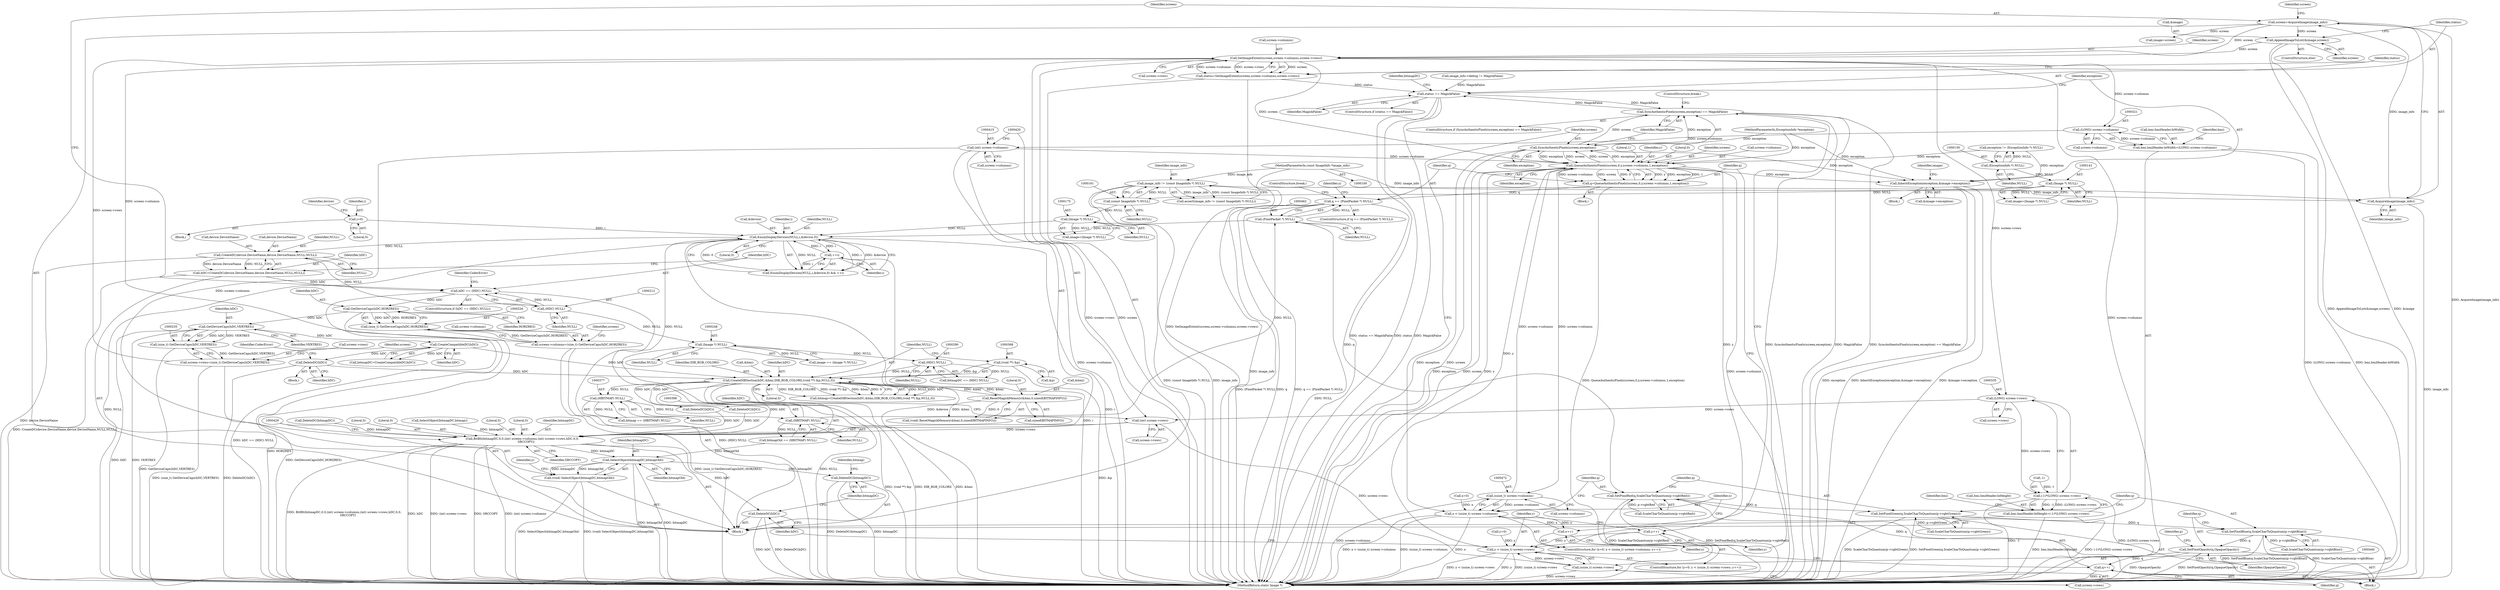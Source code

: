 digraph "0_ImageMagick_8c10b9247509c0484b55330458846115131ec2ae@pointer" {
"1000260" [label="(Call,SetImageExtent(screen,screen->columns,screen->rows))"];
"1000254" [label="(Call,AppendImageToList(&image,screen))"];
"1000217" [label="(Call,screen=AcquireImage(image_info))"];
"1000219" [label="(Call,AcquireImage(image_info))"];
"1000158" [label="(Call,image_info != (const ImageInfo *) NULL)"];
"1000101" [label="(MethodParameterIn,const ImageInfo *image_info)"];
"1000160" [label="(Call,(const ImageInfo *) NULL)"];
"1000140" [label="(Call,(Image *) NULL)"];
"1000129" [label="(Call,(ExceptionInfo *) NULL)"];
"1000221" [label="(Call,screen->columns=(size_t) GetDeviceCaps(hDC,HORZRES))"];
"1000225" [label="(Call,(size_t) GetDeviceCaps(hDC,HORZRES))"];
"1000227" [label="(Call,GetDeviceCaps(hDC,HORZRES))"];
"1000209" [label="(Call,hDC == (HDC) NULL)"];
"1000197" [label="(Call,hDC=CreateDC(device.DeviceName,device.DeviceName,NULL,NULL))"];
"1000199" [label="(Call,CreateDC(device.DeviceName,device.DeviceName,NULL,NULL))"];
"1000179" [label="(Call,EnumDisplayDevices(NULL,i,&device,0))"];
"1000461" [label="(Call,(PixelPacket *) NULL)"];
"1000397" [label="(Call,(HBITMAP) NULL)"];
"1000376" [label="(Call,(HBITMAP) NULL)"];
"1000362" [label="(Call,CreateDIBSection(hDC,&bmi,DIB_RGB_COLORS,(void **) &p,NULL,0))"];
"1000284" [label="(Call,CreateCompatibleDC(hDC))"];
"1000236" [label="(Call,GetDeviceCaps(hDC,VERTRES))"];
"1000293" [label="(Call,DeleteDC(hDC))"];
"1000300" [label="(Call,ResetMagickMemory(&bmi,0,sizeof(BITMAPINFO)))"];
"1000367" [label="(Call,(void **) &p)"];
"1000289" [label="(Call,(HDC) NULL)"];
"1000247" [label="(Call,(Image *) NULL)"];
"1000211" [label="(Call,(HDC) NULL)"];
"1000174" [label="(Call,(Image *) NULL)"];
"1000163" [label="(Call,i=0)"];
"1000185" [label="(Call,++i)"];
"1000230" [label="(Call,screen->rows=(size_t) GetDeviceCaps(hDC,VERTRES))"];
"1000234" [label="(Call,(size_t) GetDeviceCaps(hDC,VERTRES))"];
"1000258" [label="(Call,status=SetImageExtent(screen,screen->columns,screen->rows))"];
"1000269" [label="(Call,status == MagickFalse)"];
"1000505" [label="(Call,SyncAuthenticPixels(screen,exception) == MagickFalse)"];
"1000320" [label="(Call,(LONG) screen->columns)"];
"1000314" [label="(Call,bmi.bmiHeader.biWidth=(LONG) screen->columns)"];
"1000414" [label="(Call,(int) screen->columns)"];
"1000410" [label="(Call,BitBlt(bitmapDC,0,0,(int) screen->columns,(int) screen->rows,hDC,0,0,\n        SRCCOPY))"];
"1000430" [label="(Call,SelectObject(bitmapDC,bitmapOld))"];
"1000428" [label="(Call,(void) SelectObject(bitmapDC,bitmapOld))"];
"1000513" [label="(Call,DeleteDC(bitmapDC))"];
"1000511" [label="(Call,DeleteDC(hDC))"];
"1000449" [label="(Call,QueueAuthenticPixels(screen,0,y,screen->columns,1,exception))"];
"1000273" [label="(Call,InheritException(exception,&image->exception))"];
"1000444" [label="(Call,y++)"];
"1000437" [label="(Call,y < (ssize_t) screen->rows)"];
"1000447" [label="(Call,q=QueueAuthenticPixels(screen,0,y,screen->columns,1,exception))"];
"1000459" [label="(Call,q == (PixelPacket *) NULL)"];
"1000479" [label="(Call,SetPixelRed(q,ScaleCharToQuantum(p->rgbtRed)))"];
"1000485" [label="(Call,SetPixelGreen(q,ScaleCharToQuantum(p->rgbtGreen)))"];
"1000491" [label="(Call,SetPixelBlue(q,ScaleCharToQuantum(p->rgbtBlue)))"];
"1000497" [label="(Call,SetPixelOpacity(q,OpaqueOpacity))"];
"1000502" [label="(Call,q++)"];
"1000471" [label="(Call,(ssize_t) screen->columns)"];
"1000469" [label="(Call,x < (ssize_t) screen->columns)"];
"1000476" [label="(Call,x++)"];
"1000506" [label="(Call,SyncAuthenticPixels(screen,exception))"];
"1000334" [label="(Call,(LONG) screen->rows)"];
"1000331" [label="(Call,(-1)*(LONG) screen->rows)"];
"1000325" [label="(Call,bmi.bmiHeader.biHeight=(-1)*(LONG) screen->rows)"];
"1000419" [label="(Call,(int) screen->rows)"];
"1000439" [label="(Call,(ssize_t) screen->rows)"];
"1000219" [label="(Call,AcquireImage(image_info))"];
"1000274" [label="(Identifier,exception)"];
"1000501" [label="(Identifier,p)"];
"1000249" [label="(Identifier,NULL)"];
"1000461" [label="(Call,(PixelPacket *) NULL)"];
"1000163" [label="(Call,i=0)"];
"1000245" [label="(Call,image == (Image *) NULL)"];
"1000272" [label="(Block,)"];
"1000371" [label="(Identifier,NULL)"];
"1000478" [label="(Block,)"];
"1000378" [label="(Identifier,NULL)"];
"1000257" [label="(Identifier,screen)"];
"1000320" [label="(Call,(LONG) screen->columns)"];
"1000250" [label="(Call,image=screen)"];
"1000303" [label="(Literal,0)"];
"1000213" [label="(Identifier,NULL)"];
"1000448" [label="(Identifier,q)"];
"1000176" [label="(Identifier,NULL)"];
"1000199" [label="(Call,CreateDC(device.DeviceName,device.DeviceName,NULL,NULL))"];
"1000232" [label="(Identifier,screen)"];
"1000360" [label="(Call,bitmap=CreateDIBSection(hDC,&bmi,DIB_RGB_COLORS,(void **) &p,NULL,0))"];
"1000498" [label="(Identifier,q)"];
"1000179" [label="(Call,EnumDisplayDevices(NULL,i,&device,0))"];
"1000435" [label="(Identifier,y)"];
"1000229" [label="(Identifier,HORZRES)"];
"1000291" [label="(Identifier,NULL)"];
"1000165" [label="(Literal,0)"];
"1000292" [label="(Block,)"];
"1000143" [label="(Block,)"];
"1000437" [label="(Call,y < (ssize_t) screen->rows)"];
"1000275" [label="(Call,&image->exception)"];
"1000514" [label="(Identifier,bitmapDC)"];
"1000281" [label="(Identifier,image)"];
"1000473" [label="(Call,screen->columns)"];
"1000254" [label="(Call,AppendImageToList(&image,screen))"];
"1000439" [label="(Call,(ssize_t) screen->rows)"];
"1000304" [label="(Call,sizeof(BITMAPINFO))"];
"1000391" [label="(Call,SelectObject(bitmapDC,bitmap))"];
"1000504" [label="(ControlStructure,if (SyncAuthenticPixels(screen,exception) == MagickFalse))"];
"1000471" [label="(Call,(ssize_t) screen->columns)"];
"1000230" [label="(Call,screen->rows=(size_t) GetDeviceCaps(hDC,VERTRES))"];
"1000282" [label="(Call,bitmapDC=CreateCompatibleDC(hDC))"];
"1000410" [label="(Call,BitBlt(bitmapDC,0,0,(int) screen->columns,(int) screen->rows,hDC,0,0,\n        SRCCOPY))"];
"1000419" [label="(Call,(int) screen->rows)"];
"1000366" [label="(Identifier,DIB_RGB_COLORS)"];
"1000270" [label="(Identifier,status)"];
"1000426" [label="(Literal,0)"];
"1000172" [label="(Call,image=(Image *) NULL)"];
"1000222" [label="(Call,screen->columns)"];
"1000469" [label="(Call,x < (ssize_t) screen->columns)"];
"1000369" [label="(Call,&p)"];
"1000186" [label="(Identifier,i)"];
"1000487" [label="(Call,ScaleCharToQuantum(p->rgbtGreen))"];
"1000485" [label="(Call,SetPixelGreen(q,ScaleCharToQuantum(p->rgbtGreen)))"];
"1000463" [label="(Identifier,NULL)"];
"1000512" [label="(Identifier,hDC)"];
"1000101" [label="(MethodParameterIn,const ImageInfo *image_info)"];
"1000438" [label="(Identifier,y)"];
"1000508" [label="(Identifier,exception)"];
"1000479" [label="(Call,SetPixelRed(q,ScaleCharToQuantum(p->rgbtRed)))"];
"1000380" [label="(Call,DeleteDC(hDC))"];
"1000228" [label="(Identifier,hDC)"];
"1000434" [label="(Call,y=0)"];
"1000449" [label="(Call,QueueAuthenticPixels(screen,0,y,screen->columns,1,exception))"];
"1000493" [label="(Call,ScaleCharToQuantum(p->rgbtBlue))"];
"1000293" [label="(Call,DeleteDC(hDC))"];
"1000185" [label="(Call,++i)"];
"1000497" [label="(Call,SetPixelOpacity(q,OpaqueOpacity))"];
"1000300" [label="(Call,ResetMagickMemory(&bmi,0,sizeof(BITMAPINFO)))"];
"1000374" [label="(Call,bitmap == (HBITMAP) NULL)"];
"1000430" [label="(Call,SelectObject(bitmapDC,bitmapOld))"];
"1000261" [label="(Identifier,screen)"];
"1000142" [label="(Identifier,NULL)"];
"1000127" [label="(Call,exception != (ExceptionInfo *) NULL)"];
"1000294" [label="(Identifier,hDC)"];
"1000376" [label="(Call,(HBITMAP) NULL)"];
"1000328" [label="(Identifier,bmi)"];
"1000499" [label="(Identifier,OpaqueOpacity)"];
"1000211" [label="(Call,(HDC) NULL)"];
"1000203" [label="(Call,device.DeviceName)"];
"1000236" [label="(Call,GetDeviceCaps(hDC,VERTRES))"];
"1000140" [label="(Call,(Image *) NULL)"];
"1000367" [label="(Call,(void **) &p)"];
"1000283" [label="(Identifier,bitmapDC)"];
"1000456" [label="(Literal,1)"];
"1000364" [label="(Call,&bmi)"];
"1000464" [label="(ControlStructure,break;)"];
"1000131" [label="(Identifier,NULL)"];
"1000174" [label="(Call,(Image *) NULL)"];
"1000412" [label="(Literal,0)"];
"1000363" [label="(Identifier,hDC)"];
"1000510" [label="(ControlStructure,break;)"];
"1000427" [label="(Identifier,SRCCOPY)"];
"1000260" [label="(Call,SetImageExtent(screen,screen->columns,screen->rows))"];
"1000164" [label="(Identifier,i)"];
"1000184" [label="(Literal,0)"];
"1000411" [label="(Identifier,bitmapDC)"];
"1000432" [label="(Identifier,bitmapOld)"];
"1000182" [label="(Call,&device)"];
"1000503" [label="(Identifier,q)"];
"1000399" [label="(Identifier,NULL)"];
"1000284" [label="(Call,CreateCompatibleDC(hDC))"];
"1000287" [label="(Call,bitmapDC == (HDC) NULL)"];
"1000259" [label="(Identifier,status)"];
"1000452" [label="(Identifier,y)"];
"1000221" [label="(Call,screen->columns=(size_t) GetDeviceCaps(hDC,HORZRES))"];
"1000207" [label="(Identifier,NULL)"];
"1000332" [label="(Call,-1)"];
"1000237" [label="(Identifier,hDC)"];
"1000421" [label="(Call,screen->rows)"];
"1000298" [label="(Call,(void) ResetMagickMemory(&bmi,0,sizeof(BITMAPINFO)))"];
"1000231" [label="(Call,screen->rows)"];
"1000342" [label="(Identifier,bmi)"];
"1000451" [label="(Literal,0)"];
"1000160" [label="(Call,(const ImageInfo *) NULL)"];
"1000217" [label="(Call,screen=AcquireImage(image_info))"];
"1000268" [label="(ControlStructure,if (status == MagickFalse))"];
"1000507" [label="(Identifier,screen)"];
"1000157" [label="(Call,assert(image_info != (const ImageInfo *) NULL))"];
"1000403" [label="(Call,DeleteDC(bitmapDC))"];
"1000401" [label="(Call,DeleteDC(hDC))"];
"1000138" [label="(Call,image=(Image *) NULL)"];
"1000470" [label="(Identifier,x)"];
"1000129" [label="(Call,(ExceptionInfo *) NULL)"];
"1000457" [label="(Identifier,exception)"];
"1000492" [label="(Identifier,q)"];
"1000158" [label="(Call,image_info != (const ImageInfo *) NULL)"];
"1000225" [label="(Call,(size_t) GetDeviceCaps(hDC,HORZRES))"];
"1000187" [label="(Block,)"];
"1000215" [label="(Identifier,CoderError)"];
"1000424" [label="(Identifier,hDC)"];
"1000413" [label="(Literal,0)"];
"1000481" [label="(Call,ScaleCharToQuantum(p->rgbtRed))"];
"1000315" [label="(Call,bmi.bmiHeader.biWidth)"];
"1000395" [label="(Call,bitmapOld == (HBITMAP) NULL)"];
"1000247" [label="(Call,(Image *) NULL)"];
"1000209" [label="(Call,hDC == (HDC) NULL)"];
"1000296" [label="(Identifier,CoderError)"];
"1000450" [label="(Identifier,screen)"];
"1000168" [label="(Identifier,device)"];
"1000480" [label="(Identifier,q)"];
"1000458" [label="(ControlStructure,if (q == (PixelPacket *) NULL))"];
"1000445" [label="(Identifier,y)"];
"1000200" [label="(Call,device.DeviceName)"];
"1000181" [label="(Identifier,i)"];
"1000314" [label="(Call,bmi.bmiHeader.biWidth=(LONG) screen->columns)"];
"1000322" [label="(Call,screen->columns)"];
"1000159" [label="(Identifier,image_info)"];
"1000206" [label="(Identifier,NULL)"];
"1000519" [label="(MethodReturn,static Image *)"];
"1000477" [label="(Identifier,x)"];
"1000466" [label="(Call,x=0)"];
"1000467" [label="(Identifier,x)"];
"1000112" [label="(Call,image_info->debug != MagickFalse)"];
"1000220" [label="(Identifier,image_info)"];
"1000218" [label="(Identifier,screen)"];
"1000325" [label="(Call,bmi.bmiHeader.biHeight=(-1)*(LONG) screen->rows)"];
"1000180" [label="(Identifier,NULL)"];
"1000453" [label="(Call,screen->columns)"];
"1000223" [label="(Identifier,screen)"];
"1000431" [label="(Identifier,bitmapDC)"];
"1000253" [label="(ControlStructure,else)"];
"1000446" [label="(Block,)"];
"1000513" [label="(Call,DeleteDC(bitmapDC))"];
"1000509" [label="(Identifier,MagickFalse)"];
"1000460" [label="(Identifier,q)"];
"1000234" [label="(Call,(size_t) GetDeviceCaps(hDC,VERTRES))"];
"1000476" [label="(Call,x++)"];
"1000486" [label="(Identifier,q)"];
"1000198" [label="(Identifier,hDC)"];
"1000459" [label="(Call,q == (PixelPacket *) NULL)"];
"1000491" [label="(Call,SetPixelBlue(q,ScaleCharToQuantum(p->rgbtBlue)))"];
"1000197" [label="(Call,hDC=CreateDC(device.DeviceName,device.DeviceName,NULL,NULL))"];
"1000397" [label="(Call,(HBITMAP) NULL)"];
"1000269" [label="(Call,status == MagickFalse)"];
"1000273" [label="(Call,InheritException(exception,&image->exception))"];
"1000331" [label="(Call,(-1)*(LONG) screen->rows)"];
"1000326" [label="(Call,bmi.bmiHeader.biHeight)"];
"1000265" [label="(Call,screen->rows)"];
"1000433" [label="(ControlStructure,for (y=0; y < (ssize_t) screen->rows; y++))"];
"1000162" [label="(Identifier,NULL)"];
"1000425" [label="(Literal,0)"];
"1000271" [label="(Identifier,MagickFalse)"];
"1000416" [label="(Call,screen->columns)"];
"1000465" [label="(ControlStructure,for (x=0; x < (ssize_t) screen->columns; x++))"];
"1000447" [label="(Call,q=QueueAuthenticPixels(screen,0,y,screen->columns,1,exception))"];
"1000506" [label="(Call,SyncAuthenticPixels(screen,exception))"];
"1000334" [label="(Call,(LONG) screen->rows)"];
"1000444" [label="(Call,y++)"];
"1000516" [label="(Identifier,bitmap)"];
"1000511" [label="(Call,DeleteDC(hDC))"];
"1000502" [label="(Call,q++)"];
"1000262" [label="(Call,screen->columns)"];
"1000210" [label="(Identifier,hDC)"];
"1000258" [label="(Call,status=SetImageExtent(screen,screen->columns,screen->rows))"];
"1000102" [label="(MethodParameterIn,ExceptionInfo *exception)"];
"1000372" [label="(Literal,0)"];
"1000289" [label="(Call,(HDC) NULL)"];
"1000178" [label="(Call,EnumDisplayDevices(NULL,i,&device,0) && ++i)"];
"1000301" [label="(Call,&bmi)"];
"1000241" [label="(Identifier,screen)"];
"1000208" [label="(ControlStructure,if (hDC == (HDC) NULL))"];
"1000428" [label="(Call,(void) SelectObject(bitmapDC,bitmapOld))"];
"1000238" [label="(Identifier,VERTRES)"];
"1000227" [label="(Call,GetDeviceCaps(hDC,HORZRES))"];
"1000285" [label="(Identifier,hDC)"];
"1000414" [label="(Call,(int) screen->columns)"];
"1000505" [label="(Call,SyncAuthenticPixels(screen,exception) == MagickFalse)"];
"1000336" [label="(Call,screen->rows)"];
"1000362" [label="(Call,CreateDIBSection(hDC,&bmi,DIB_RGB_COLORS,(void **) &p,NULL,0))"];
"1000441" [label="(Call,screen->rows)"];
"1000255" [label="(Call,&image)"];
"1000260" -> "1000258"  [label="AST: "];
"1000260" -> "1000265"  [label="CFG: "];
"1000261" -> "1000260"  [label="AST: "];
"1000262" -> "1000260"  [label="AST: "];
"1000265" -> "1000260"  [label="AST: "];
"1000258" -> "1000260"  [label="CFG: "];
"1000260" -> "1000519"  [label="DDG: screen->columns"];
"1000260" -> "1000519"  [label="DDG: screen->rows"];
"1000260" -> "1000519"  [label="DDG: screen"];
"1000260" -> "1000258"  [label="DDG: screen"];
"1000260" -> "1000258"  [label="DDG: screen->columns"];
"1000260" -> "1000258"  [label="DDG: screen->rows"];
"1000254" -> "1000260"  [label="DDG: screen"];
"1000217" -> "1000260"  [label="DDG: screen"];
"1000221" -> "1000260"  [label="DDG: screen->columns"];
"1000230" -> "1000260"  [label="DDG: screen->rows"];
"1000260" -> "1000320"  [label="DDG: screen->columns"];
"1000260" -> "1000334"  [label="DDG: screen->rows"];
"1000260" -> "1000449"  [label="DDG: screen"];
"1000254" -> "1000253"  [label="AST: "];
"1000254" -> "1000257"  [label="CFG: "];
"1000255" -> "1000254"  [label="AST: "];
"1000257" -> "1000254"  [label="AST: "];
"1000259" -> "1000254"  [label="CFG: "];
"1000254" -> "1000519"  [label="DDG: &image"];
"1000254" -> "1000519"  [label="DDG: AppendImageToList(&image,screen)"];
"1000217" -> "1000254"  [label="DDG: screen"];
"1000217" -> "1000187"  [label="AST: "];
"1000217" -> "1000219"  [label="CFG: "];
"1000218" -> "1000217"  [label="AST: "];
"1000219" -> "1000217"  [label="AST: "];
"1000223" -> "1000217"  [label="CFG: "];
"1000217" -> "1000519"  [label="DDG: AcquireImage(image_info)"];
"1000219" -> "1000217"  [label="DDG: image_info"];
"1000217" -> "1000250"  [label="DDG: screen"];
"1000219" -> "1000220"  [label="CFG: "];
"1000220" -> "1000219"  [label="AST: "];
"1000219" -> "1000519"  [label="DDG: image_info"];
"1000158" -> "1000219"  [label="DDG: image_info"];
"1000101" -> "1000219"  [label="DDG: image_info"];
"1000158" -> "1000157"  [label="AST: "];
"1000158" -> "1000160"  [label="CFG: "];
"1000159" -> "1000158"  [label="AST: "];
"1000160" -> "1000158"  [label="AST: "];
"1000157" -> "1000158"  [label="CFG: "];
"1000158" -> "1000519"  [label="DDG: image_info"];
"1000158" -> "1000519"  [label="DDG: (const ImageInfo *) NULL"];
"1000158" -> "1000157"  [label="DDG: image_info"];
"1000158" -> "1000157"  [label="DDG: (const ImageInfo *) NULL"];
"1000101" -> "1000158"  [label="DDG: image_info"];
"1000160" -> "1000158"  [label="DDG: NULL"];
"1000101" -> "1000100"  [label="AST: "];
"1000101" -> "1000519"  [label="DDG: image_info"];
"1000160" -> "1000162"  [label="CFG: "];
"1000161" -> "1000160"  [label="AST: "];
"1000162" -> "1000160"  [label="AST: "];
"1000140" -> "1000160"  [label="DDG: NULL"];
"1000160" -> "1000174"  [label="DDG: NULL"];
"1000140" -> "1000138"  [label="AST: "];
"1000140" -> "1000142"  [label="CFG: "];
"1000141" -> "1000140"  [label="AST: "];
"1000142" -> "1000140"  [label="AST: "];
"1000138" -> "1000140"  [label="CFG: "];
"1000140" -> "1000138"  [label="DDG: NULL"];
"1000129" -> "1000140"  [label="DDG: NULL"];
"1000129" -> "1000127"  [label="AST: "];
"1000129" -> "1000131"  [label="CFG: "];
"1000130" -> "1000129"  [label="AST: "];
"1000131" -> "1000129"  [label="AST: "];
"1000127" -> "1000129"  [label="CFG: "];
"1000129" -> "1000127"  [label="DDG: NULL"];
"1000221" -> "1000187"  [label="AST: "];
"1000221" -> "1000225"  [label="CFG: "];
"1000222" -> "1000221"  [label="AST: "];
"1000225" -> "1000221"  [label="AST: "];
"1000232" -> "1000221"  [label="CFG: "];
"1000221" -> "1000519"  [label="DDG: (size_t) GetDeviceCaps(hDC,HORZRES)"];
"1000225" -> "1000221"  [label="DDG: GetDeviceCaps(hDC,HORZRES)"];
"1000225" -> "1000227"  [label="CFG: "];
"1000226" -> "1000225"  [label="AST: "];
"1000227" -> "1000225"  [label="AST: "];
"1000225" -> "1000519"  [label="DDG: GetDeviceCaps(hDC,HORZRES)"];
"1000227" -> "1000225"  [label="DDG: hDC"];
"1000227" -> "1000225"  [label="DDG: HORZRES"];
"1000227" -> "1000229"  [label="CFG: "];
"1000228" -> "1000227"  [label="AST: "];
"1000229" -> "1000227"  [label="AST: "];
"1000227" -> "1000519"  [label="DDG: HORZRES"];
"1000209" -> "1000227"  [label="DDG: hDC"];
"1000227" -> "1000236"  [label="DDG: hDC"];
"1000209" -> "1000208"  [label="AST: "];
"1000209" -> "1000211"  [label="CFG: "];
"1000210" -> "1000209"  [label="AST: "];
"1000211" -> "1000209"  [label="AST: "];
"1000215" -> "1000209"  [label="CFG: "];
"1000218" -> "1000209"  [label="CFG: "];
"1000209" -> "1000519"  [label="DDG: hDC == (HDC) NULL"];
"1000209" -> "1000519"  [label="DDG: (HDC) NULL"];
"1000197" -> "1000209"  [label="DDG: hDC"];
"1000211" -> "1000209"  [label="DDG: NULL"];
"1000197" -> "1000187"  [label="AST: "];
"1000197" -> "1000199"  [label="CFG: "];
"1000198" -> "1000197"  [label="AST: "];
"1000199" -> "1000197"  [label="AST: "];
"1000210" -> "1000197"  [label="CFG: "];
"1000197" -> "1000519"  [label="DDG: CreateDC(device.DeviceName,device.DeviceName,NULL,NULL)"];
"1000199" -> "1000197"  [label="DDG: device.DeviceName"];
"1000199" -> "1000197"  [label="DDG: NULL"];
"1000199" -> "1000207"  [label="CFG: "];
"1000200" -> "1000199"  [label="AST: "];
"1000203" -> "1000199"  [label="AST: "];
"1000206" -> "1000199"  [label="AST: "];
"1000207" -> "1000199"  [label="AST: "];
"1000199" -> "1000519"  [label="DDG: device.DeviceName"];
"1000179" -> "1000199"  [label="DDG: NULL"];
"1000199" -> "1000211"  [label="DDG: NULL"];
"1000179" -> "1000178"  [label="AST: "];
"1000179" -> "1000184"  [label="CFG: "];
"1000180" -> "1000179"  [label="AST: "];
"1000181" -> "1000179"  [label="AST: "];
"1000182" -> "1000179"  [label="AST: "];
"1000184" -> "1000179"  [label="AST: "];
"1000186" -> "1000179"  [label="CFG: "];
"1000178" -> "1000179"  [label="CFG: "];
"1000179" -> "1000519"  [label="DDG: &device"];
"1000179" -> "1000519"  [label="DDG: i"];
"1000179" -> "1000519"  [label="DDG: NULL"];
"1000179" -> "1000178"  [label="DDG: NULL"];
"1000179" -> "1000178"  [label="DDG: i"];
"1000179" -> "1000178"  [label="DDG: &device"];
"1000179" -> "1000178"  [label="DDG: 0"];
"1000461" -> "1000179"  [label="DDG: NULL"];
"1000174" -> "1000179"  [label="DDG: NULL"];
"1000397" -> "1000179"  [label="DDG: NULL"];
"1000163" -> "1000179"  [label="DDG: i"];
"1000185" -> "1000179"  [label="DDG: i"];
"1000179" -> "1000185"  [label="DDG: i"];
"1000461" -> "1000459"  [label="AST: "];
"1000461" -> "1000463"  [label="CFG: "];
"1000462" -> "1000461"  [label="AST: "];
"1000463" -> "1000461"  [label="AST: "];
"1000459" -> "1000461"  [label="CFG: "];
"1000461" -> "1000519"  [label="DDG: NULL"];
"1000461" -> "1000459"  [label="DDG: NULL"];
"1000397" -> "1000461"  [label="DDG: NULL"];
"1000397" -> "1000395"  [label="AST: "];
"1000397" -> "1000399"  [label="CFG: "];
"1000398" -> "1000397"  [label="AST: "];
"1000399" -> "1000397"  [label="AST: "];
"1000395" -> "1000397"  [label="CFG: "];
"1000397" -> "1000395"  [label="DDG: NULL"];
"1000376" -> "1000397"  [label="DDG: NULL"];
"1000376" -> "1000374"  [label="AST: "];
"1000376" -> "1000378"  [label="CFG: "];
"1000377" -> "1000376"  [label="AST: "];
"1000378" -> "1000376"  [label="AST: "];
"1000374" -> "1000376"  [label="CFG: "];
"1000376" -> "1000374"  [label="DDG: NULL"];
"1000362" -> "1000376"  [label="DDG: NULL"];
"1000362" -> "1000360"  [label="AST: "];
"1000362" -> "1000372"  [label="CFG: "];
"1000363" -> "1000362"  [label="AST: "];
"1000364" -> "1000362"  [label="AST: "];
"1000366" -> "1000362"  [label="AST: "];
"1000367" -> "1000362"  [label="AST: "];
"1000371" -> "1000362"  [label="AST: "];
"1000372" -> "1000362"  [label="AST: "];
"1000360" -> "1000362"  [label="CFG: "];
"1000362" -> "1000519"  [label="DDG: &bmi"];
"1000362" -> "1000519"  [label="DDG: (void **) &p"];
"1000362" -> "1000519"  [label="DDG: DIB_RGB_COLORS"];
"1000362" -> "1000300"  [label="DDG: &bmi"];
"1000362" -> "1000360"  [label="DDG: NULL"];
"1000362" -> "1000360"  [label="DDG: hDC"];
"1000362" -> "1000360"  [label="DDG: DIB_RGB_COLORS"];
"1000362" -> "1000360"  [label="DDG: (void **) &p"];
"1000362" -> "1000360"  [label="DDG: &bmi"];
"1000362" -> "1000360"  [label="DDG: 0"];
"1000284" -> "1000362"  [label="DDG: hDC"];
"1000293" -> "1000362"  [label="DDG: hDC"];
"1000300" -> "1000362"  [label="DDG: &bmi"];
"1000367" -> "1000362"  [label="DDG: &p"];
"1000289" -> "1000362"  [label="DDG: NULL"];
"1000362" -> "1000380"  [label="DDG: hDC"];
"1000362" -> "1000401"  [label="DDG: hDC"];
"1000362" -> "1000410"  [label="DDG: hDC"];
"1000284" -> "1000282"  [label="AST: "];
"1000284" -> "1000285"  [label="CFG: "];
"1000285" -> "1000284"  [label="AST: "];
"1000282" -> "1000284"  [label="CFG: "];
"1000284" -> "1000282"  [label="DDG: hDC"];
"1000236" -> "1000284"  [label="DDG: hDC"];
"1000284" -> "1000293"  [label="DDG: hDC"];
"1000236" -> "1000234"  [label="AST: "];
"1000236" -> "1000238"  [label="CFG: "];
"1000237" -> "1000236"  [label="AST: "];
"1000238" -> "1000236"  [label="AST: "];
"1000234" -> "1000236"  [label="CFG: "];
"1000236" -> "1000519"  [label="DDG: hDC"];
"1000236" -> "1000519"  [label="DDG: VERTRES"];
"1000236" -> "1000234"  [label="DDG: hDC"];
"1000236" -> "1000234"  [label="DDG: VERTRES"];
"1000293" -> "1000292"  [label="AST: "];
"1000293" -> "1000294"  [label="CFG: "];
"1000294" -> "1000293"  [label="AST: "];
"1000296" -> "1000293"  [label="CFG: "];
"1000293" -> "1000519"  [label="DDG: DeleteDC(hDC)"];
"1000300" -> "1000298"  [label="AST: "];
"1000300" -> "1000304"  [label="CFG: "];
"1000301" -> "1000300"  [label="AST: "];
"1000303" -> "1000300"  [label="AST: "];
"1000304" -> "1000300"  [label="AST: "];
"1000298" -> "1000300"  [label="CFG: "];
"1000300" -> "1000298"  [label="DDG: &bmi"];
"1000300" -> "1000298"  [label="DDG: 0"];
"1000367" -> "1000369"  [label="CFG: "];
"1000368" -> "1000367"  [label="AST: "];
"1000369" -> "1000367"  [label="AST: "];
"1000371" -> "1000367"  [label="CFG: "];
"1000367" -> "1000519"  [label="DDG: &p"];
"1000289" -> "1000287"  [label="AST: "];
"1000289" -> "1000291"  [label="CFG: "];
"1000290" -> "1000289"  [label="AST: "];
"1000291" -> "1000289"  [label="AST: "];
"1000287" -> "1000289"  [label="CFG: "];
"1000289" -> "1000287"  [label="DDG: NULL"];
"1000247" -> "1000289"  [label="DDG: NULL"];
"1000247" -> "1000245"  [label="AST: "];
"1000247" -> "1000249"  [label="CFG: "];
"1000248" -> "1000247"  [label="AST: "];
"1000249" -> "1000247"  [label="AST: "];
"1000245" -> "1000247"  [label="CFG: "];
"1000247" -> "1000519"  [label="DDG: NULL"];
"1000247" -> "1000245"  [label="DDG: NULL"];
"1000211" -> "1000247"  [label="DDG: NULL"];
"1000211" -> "1000213"  [label="CFG: "];
"1000212" -> "1000211"  [label="AST: "];
"1000213" -> "1000211"  [label="AST: "];
"1000174" -> "1000172"  [label="AST: "];
"1000174" -> "1000176"  [label="CFG: "];
"1000175" -> "1000174"  [label="AST: "];
"1000176" -> "1000174"  [label="AST: "];
"1000172" -> "1000174"  [label="CFG: "];
"1000174" -> "1000172"  [label="DDG: NULL"];
"1000163" -> "1000143"  [label="AST: "];
"1000163" -> "1000165"  [label="CFG: "];
"1000164" -> "1000163"  [label="AST: "];
"1000165" -> "1000163"  [label="AST: "];
"1000168" -> "1000163"  [label="CFG: "];
"1000185" -> "1000178"  [label="AST: "];
"1000185" -> "1000186"  [label="CFG: "];
"1000186" -> "1000185"  [label="AST: "];
"1000178" -> "1000185"  [label="CFG: "];
"1000185" -> "1000519"  [label="DDG: i"];
"1000185" -> "1000178"  [label="DDG: i"];
"1000230" -> "1000187"  [label="AST: "];
"1000230" -> "1000234"  [label="CFG: "];
"1000231" -> "1000230"  [label="AST: "];
"1000234" -> "1000230"  [label="AST: "];
"1000241" -> "1000230"  [label="CFG: "];
"1000230" -> "1000519"  [label="DDG: (size_t) GetDeviceCaps(hDC,VERTRES)"];
"1000234" -> "1000230"  [label="DDG: GetDeviceCaps(hDC,VERTRES)"];
"1000235" -> "1000234"  [label="AST: "];
"1000234" -> "1000519"  [label="DDG: GetDeviceCaps(hDC,VERTRES)"];
"1000258" -> "1000187"  [label="AST: "];
"1000259" -> "1000258"  [label="AST: "];
"1000270" -> "1000258"  [label="CFG: "];
"1000258" -> "1000519"  [label="DDG: SetImageExtent(screen,screen->columns,screen->rows)"];
"1000258" -> "1000269"  [label="DDG: status"];
"1000269" -> "1000268"  [label="AST: "];
"1000269" -> "1000271"  [label="CFG: "];
"1000270" -> "1000269"  [label="AST: "];
"1000271" -> "1000269"  [label="AST: "];
"1000274" -> "1000269"  [label="CFG: "];
"1000283" -> "1000269"  [label="CFG: "];
"1000269" -> "1000519"  [label="DDG: status == MagickFalse"];
"1000269" -> "1000519"  [label="DDG: status"];
"1000269" -> "1000519"  [label="DDG: MagickFalse"];
"1000505" -> "1000269"  [label="DDG: MagickFalse"];
"1000112" -> "1000269"  [label="DDG: MagickFalse"];
"1000269" -> "1000505"  [label="DDG: MagickFalse"];
"1000505" -> "1000504"  [label="AST: "];
"1000505" -> "1000509"  [label="CFG: "];
"1000506" -> "1000505"  [label="AST: "];
"1000509" -> "1000505"  [label="AST: "];
"1000510" -> "1000505"  [label="CFG: "];
"1000445" -> "1000505"  [label="CFG: "];
"1000505" -> "1000519"  [label="DDG: MagickFalse"];
"1000505" -> "1000519"  [label="DDG: SyncAuthenticPixels(screen,exception)"];
"1000505" -> "1000519"  [label="DDG: SyncAuthenticPixels(screen,exception) == MagickFalse"];
"1000506" -> "1000505"  [label="DDG: screen"];
"1000506" -> "1000505"  [label="DDG: exception"];
"1000320" -> "1000314"  [label="AST: "];
"1000320" -> "1000322"  [label="CFG: "];
"1000321" -> "1000320"  [label="AST: "];
"1000322" -> "1000320"  [label="AST: "];
"1000314" -> "1000320"  [label="CFG: "];
"1000320" -> "1000314"  [label="DDG: screen->columns"];
"1000320" -> "1000414"  [label="DDG: screen->columns"];
"1000314" -> "1000187"  [label="AST: "];
"1000315" -> "1000314"  [label="AST: "];
"1000328" -> "1000314"  [label="CFG: "];
"1000314" -> "1000519"  [label="DDG: bmi.bmiHeader.biWidth"];
"1000314" -> "1000519"  [label="DDG: (LONG) screen->columns"];
"1000414" -> "1000410"  [label="AST: "];
"1000414" -> "1000416"  [label="CFG: "];
"1000415" -> "1000414"  [label="AST: "];
"1000416" -> "1000414"  [label="AST: "];
"1000420" -> "1000414"  [label="CFG: "];
"1000414" -> "1000519"  [label="DDG: screen->columns"];
"1000414" -> "1000410"  [label="DDG: screen->columns"];
"1000414" -> "1000449"  [label="DDG: screen->columns"];
"1000410" -> "1000187"  [label="AST: "];
"1000410" -> "1000427"  [label="CFG: "];
"1000411" -> "1000410"  [label="AST: "];
"1000412" -> "1000410"  [label="AST: "];
"1000413" -> "1000410"  [label="AST: "];
"1000419" -> "1000410"  [label="AST: "];
"1000424" -> "1000410"  [label="AST: "];
"1000425" -> "1000410"  [label="AST: "];
"1000426" -> "1000410"  [label="AST: "];
"1000427" -> "1000410"  [label="AST: "];
"1000429" -> "1000410"  [label="CFG: "];
"1000410" -> "1000519"  [label="DDG: SRCCOPY"];
"1000410" -> "1000519"  [label="DDG: (int) screen->columns"];
"1000410" -> "1000519"  [label="DDG: hDC"];
"1000410" -> "1000519"  [label="DDG: BitBlt(bitmapDC,0,0,(int) screen->columns,(int) screen->rows,hDC,0,0,\n        SRCCOPY)"];
"1000410" -> "1000519"  [label="DDG: (int) screen->rows"];
"1000391" -> "1000410"  [label="DDG: bitmapDC"];
"1000403" -> "1000410"  [label="DDG: bitmapDC"];
"1000419" -> "1000410"  [label="DDG: screen->rows"];
"1000401" -> "1000410"  [label="DDG: hDC"];
"1000380" -> "1000410"  [label="DDG: hDC"];
"1000410" -> "1000430"  [label="DDG: bitmapDC"];
"1000410" -> "1000511"  [label="DDG: hDC"];
"1000430" -> "1000428"  [label="AST: "];
"1000430" -> "1000432"  [label="CFG: "];
"1000431" -> "1000430"  [label="AST: "];
"1000432" -> "1000430"  [label="AST: "];
"1000428" -> "1000430"  [label="CFG: "];
"1000430" -> "1000519"  [label="DDG: bitmapOld"];
"1000430" -> "1000519"  [label="DDG: bitmapDC"];
"1000430" -> "1000428"  [label="DDG: bitmapDC"];
"1000430" -> "1000428"  [label="DDG: bitmapOld"];
"1000395" -> "1000430"  [label="DDG: bitmapOld"];
"1000430" -> "1000513"  [label="DDG: bitmapDC"];
"1000428" -> "1000187"  [label="AST: "];
"1000429" -> "1000428"  [label="AST: "];
"1000435" -> "1000428"  [label="CFG: "];
"1000428" -> "1000519"  [label="DDG: (void) SelectObject(bitmapDC,bitmapOld)"];
"1000428" -> "1000519"  [label="DDG: SelectObject(bitmapDC,bitmapOld)"];
"1000513" -> "1000187"  [label="AST: "];
"1000513" -> "1000514"  [label="CFG: "];
"1000514" -> "1000513"  [label="AST: "];
"1000516" -> "1000513"  [label="CFG: "];
"1000513" -> "1000519"  [label="DDG: DeleteDC(bitmapDC)"];
"1000513" -> "1000519"  [label="DDG: bitmapDC"];
"1000511" -> "1000187"  [label="AST: "];
"1000511" -> "1000512"  [label="CFG: "];
"1000512" -> "1000511"  [label="AST: "];
"1000514" -> "1000511"  [label="CFG: "];
"1000511" -> "1000519"  [label="DDG: DeleteDC(hDC)"];
"1000511" -> "1000519"  [label="DDG: hDC"];
"1000449" -> "1000447"  [label="AST: "];
"1000449" -> "1000457"  [label="CFG: "];
"1000450" -> "1000449"  [label="AST: "];
"1000451" -> "1000449"  [label="AST: "];
"1000452" -> "1000449"  [label="AST: "];
"1000453" -> "1000449"  [label="AST: "];
"1000456" -> "1000449"  [label="AST: "];
"1000457" -> "1000449"  [label="AST: "];
"1000447" -> "1000449"  [label="CFG: "];
"1000449" -> "1000519"  [label="DDG: exception"];
"1000449" -> "1000519"  [label="DDG: screen"];
"1000449" -> "1000519"  [label="DDG: y"];
"1000449" -> "1000519"  [label="DDG: screen->columns"];
"1000449" -> "1000273"  [label="DDG: exception"];
"1000449" -> "1000444"  [label="DDG: y"];
"1000449" -> "1000447"  [label="DDG: y"];
"1000449" -> "1000447"  [label="DDG: exception"];
"1000449" -> "1000447"  [label="DDG: 1"];
"1000449" -> "1000447"  [label="DDG: screen->columns"];
"1000449" -> "1000447"  [label="DDG: screen"];
"1000449" -> "1000447"  [label="DDG: 0"];
"1000506" -> "1000449"  [label="DDG: screen"];
"1000506" -> "1000449"  [label="DDG: exception"];
"1000437" -> "1000449"  [label="DDG: y"];
"1000471" -> "1000449"  [label="DDG: screen->columns"];
"1000127" -> "1000449"  [label="DDG: exception"];
"1000102" -> "1000449"  [label="DDG: exception"];
"1000449" -> "1000471"  [label="DDG: screen->columns"];
"1000449" -> "1000506"  [label="DDG: screen"];
"1000449" -> "1000506"  [label="DDG: exception"];
"1000273" -> "1000272"  [label="AST: "];
"1000273" -> "1000275"  [label="CFG: "];
"1000274" -> "1000273"  [label="AST: "];
"1000275" -> "1000273"  [label="AST: "];
"1000281" -> "1000273"  [label="CFG: "];
"1000273" -> "1000519"  [label="DDG: &image->exception"];
"1000273" -> "1000519"  [label="DDG: exception"];
"1000273" -> "1000519"  [label="DDG: InheritException(exception,&image->exception)"];
"1000127" -> "1000273"  [label="DDG: exception"];
"1000506" -> "1000273"  [label="DDG: exception"];
"1000102" -> "1000273"  [label="DDG: exception"];
"1000444" -> "1000433"  [label="AST: "];
"1000444" -> "1000445"  [label="CFG: "];
"1000445" -> "1000444"  [label="AST: "];
"1000438" -> "1000444"  [label="CFG: "];
"1000444" -> "1000437"  [label="DDG: y"];
"1000437" -> "1000433"  [label="AST: "];
"1000437" -> "1000439"  [label="CFG: "];
"1000438" -> "1000437"  [label="AST: "];
"1000439" -> "1000437"  [label="AST: "];
"1000448" -> "1000437"  [label="CFG: "];
"1000512" -> "1000437"  [label="CFG: "];
"1000437" -> "1000519"  [label="DDG: y < (ssize_t) screen->rows"];
"1000437" -> "1000519"  [label="DDG: y"];
"1000437" -> "1000519"  [label="DDG: (ssize_t) screen->rows"];
"1000434" -> "1000437"  [label="DDG: y"];
"1000439" -> "1000437"  [label="DDG: screen->rows"];
"1000447" -> "1000446"  [label="AST: "];
"1000448" -> "1000447"  [label="AST: "];
"1000460" -> "1000447"  [label="CFG: "];
"1000447" -> "1000519"  [label="DDG: QueueAuthenticPixels(screen,0,y,screen->columns,1,exception)"];
"1000447" -> "1000459"  [label="DDG: q"];
"1000459" -> "1000458"  [label="AST: "];
"1000460" -> "1000459"  [label="AST: "];
"1000464" -> "1000459"  [label="CFG: "];
"1000467" -> "1000459"  [label="CFG: "];
"1000459" -> "1000519"  [label="DDG: (PixelPacket *) NULL"];
"1000459" -> "1000519"  [label="DDG: q"];
"1000459" -> "1000519"  [label="DDG: q == (PixelPacket *) NULL"];
"1000459" -> "1000479"  [label="DDG: q"];
"1000479" -> "1000478"  [label="AST: "];
"1000479" -> "1000481"  [label="CFG: "];
"1000480" -> "1000479"  [label="AST: "];
"1000481" -> "1000479"  [label="AST: "];
"1000486" -> "1000479"  [label="CFG: "];
"1000479" -> "1000519"  [label="DDG: SetPixelRed(q,ScaleCharToQuantum(p->rgbtRed))"];
"1000479" -> "1000519"  [label="DDG: ScaleCharToQuantum(p->rgbtRed)"];
"1000502" -> "1000479"  [label="DDG: q"];
"1000481" -> "1000479"  [label="DDG: p->rgbtRed"];
"1000479" -> "1000485"  [label="DDG: q"];
"1000485" -> "1000478"  [label="AST: "];
"1000485" -> "1000487"  [label="CFG: "];
"1000486" -> "1000485"  [label="AST: "];
"1000487" -> "1000485"  [label="AST: "];
"1000492" -> "1000485"  [label="CFG: "];
"1000485" -> "1000519"  [label="DDG: ScaleCharToQuantum(p->rgbtGreen)"];
"1000485" -> "1000519"  [label="DDG: SetPixelGreen(q,ScaleCharToQuantum(p->rgbtGreen))"];
"1000487" -> "1000485"  [label="DDG: p->rgbtGreen"];
"1000485" -> "1000491"  [label="DDG: q"];
"1000491" -> "1000478"  [label="AST: "];
"1000491" -> "1000493"  [label="CFG: "];
"1000492" -> "1000491"  [label="AST: "];
"1000493" -> "1000491"  [label="AST: "];
"1000498" -> "1000491"  [label="CFG: "];
"1000491" -> "1000519"  [label="DDG: ScaleCharToQuantum(p->rgbtBlue)"];
"1000491" -> "1000519"  [label="DDG: SetPixelBlue(q,ScaleCharToQuantum(p->rgbtBlue))"];
"1000493" -> "1000491"  [label="DDG: p->rgbtBlue"];
"1000491" -> "1000497"  [label="DDG: q"];
"1000497" -> "1000478"  [label="AST: "];
"1000497" -> "1000499"  [label="CFG: "];
"1000498" -> "1000497"  [label="AST: "];
"1000499" -> "1000497"  [label="AST: "];
"1000501" -> "1000497"  [label="CFG: "];
"1000497" -> "1000519"  [label="DDG: SetPixelOpacity(q,OpaqueOpacity)"];
"1000497" -> "1000519"  [label="DDG: OpaqueOpacity"];
"1000497" -> "1000502"  [label="DDG: q"];
"1000502" -> "1000478"  [label="AST: "];
"1000502" -> "1000503"  [label="CFG: "];
"1000503" -> "1000502"  [label="AST: "];
"1000477" -> "1000502"  [label="CFG: "];
"1000502" -> "1000519"  [label="DDG: q"];
"1000471" -> "1000469"  [label="AST: "];
"1000471" -> "1000473"  [label="CFG: "];
"1000472" -> "1000471"  [label="AST: "];
"1000473" -> "1000471"  [label="AST: "];
"1000469" -> "1000471"  [label="CFG: "];
"1000471" -> "1000519"  [label="DDG: screen->columns"];
"1000471" -> "1000469"  [label="DDG: screen->columns"];
"1000469" -> "1000465"  [label="AST: "];
"1000470" -> "1000469"  [label="AST: "];
"1000480" -> "1000469"  [label="CFG: "];
"1000507" -> "1000469"  [label="CFG: "];
"1000469" -> "1000519"  [label="DDG: x < (ssize_t) screen->columns"];
"1000469" -> "1000519"  [label="DDG: (ssize_t) screen->columns"];
"1000469" -> "1000519"  [label="DDG: x"];
"1000466" -> "1000469"  [label="DDG: x"];
"1000476" -> "1000469"  [label="DDG: x"];
"1000469" -> "1000476"  [label="DDG: x"];
"1000476" -> "1000465"  [label="AST: "];
"1000476" -> "1000477"  [label="CFG: "];
"1000477" -> "1000476"  [label="AST: "];
"1000470" -> "1000476"  [label="CFG: "];
"1000506" -> "1000508"  [label="CFG: "];
"1000507" -> "1000506"  [label="AST: "];
"1000508" -> "1000506"  [label="AST: "];
"1000509" -> "1000506"  [label="CFG: "];
"1000506" -> "1000519"  [label="DDG: screen"];
"1000506" -> "1000519"  [label="DDG: exception"];
"1000102" -> "1000506"  [label="DDG: exception"];
"1000334" -> "1000331"  [label="AST: "];
"1000334" -> "1000336"  [label="CFG: "];
"1000335" -> "1000334"  [label="AST: "];
"1000336" -> "1000334"  [label="AST: "];
"1000331" -> "1000334"  [label="CFG: "];
"1000334" -> "1000331"  [label="DDG: screen->rows"];
"1000334" -> "1000419"  [label="DDG: screen->rows"];
"1000331" -> "1000325"  [label="AST: "];
"1000332" -> "1000331"  [label="AST: "];
"1000325" -> "1000331"  [label="CFG: "];
"1000331" -> "1000519"  [label="DDG: (LONG) screen->rows"];
"1000331" -> "1000519"  [label="DDG: -1"];
"1000331" -> "1000325"  [label="DDG: -1"];
"1000331" -> "1000325"  [label="DDG: (LONG) screen->rows"];
"1000332" -> "1000331"  [label="DDG: 1"];
"1000325" -> "1000187"  [label="AST: "];
"1000326" -> "1000325"  [label="AST: "];
"1000342" -> "1000325"  [label="CFG: "];
"1000325" -> "1000519"  [label="DDG: bmi.bmiHeader.biHeight"];
"1000325" -> "1000519"  [label="DDG: (-1)*(LONG) screen->rows"];
"1000419" -> "1000421"  [label="CFG: "];
"1000420" -> "1000419"  [label="AST: "];
"1000421" -> "1000419"  [label="AST: "];
"1000424" -> "1000419"  [label="CFG: "];
"1000419" -> "1000439"  [label="DDG: screen->rows"];
"1000439" -> "1000441"  [label="CFG: "];
"1000440" -> "1000439"  [label="AST: "];
"1000441" -> "1000439"  [label="AST: "];
"1000439" -> "1000519"  [label="DDG: screen->rows"];
}
